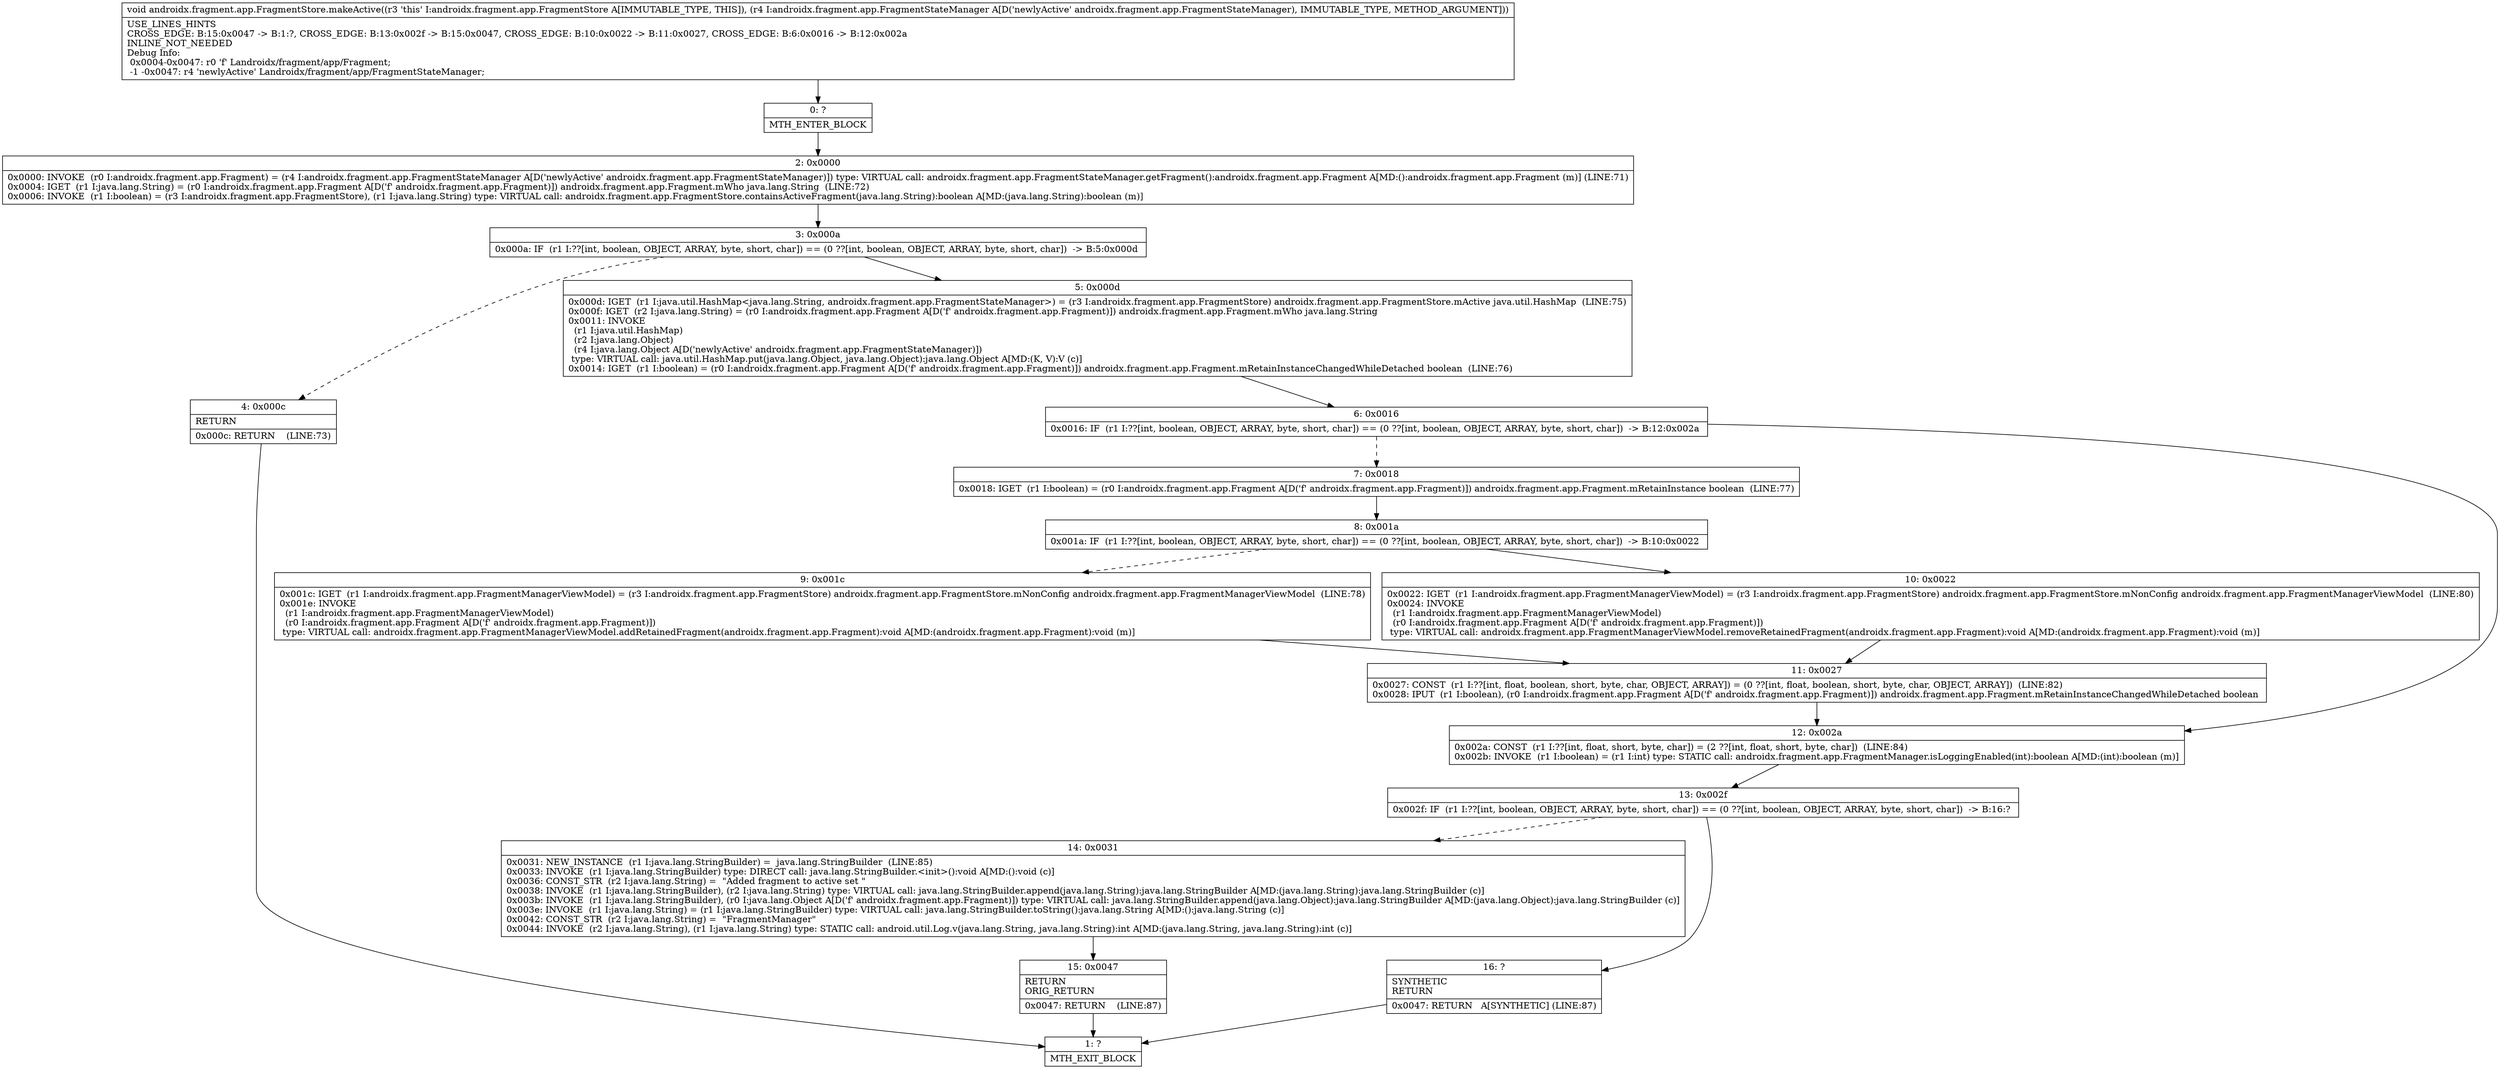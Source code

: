 digraph "CFG forandroidx.fragment.app.FragmentStore.makeActive(Landroidx\/fragment\/app\/FragmentStateManager;)V" {
Node_0 [shape=record,label="{0\:\ ?|MTH_ENTER_BLOCK\l}"];
Node_2 [shape=record,label="{2\:\ 0x0000|0x0000: INVOKE  (r0 I:androidx.fragment.app.Fragment) = (r4 I:androidx.fragment.app.FragmentStateManager A[D('newlyActive' androidx.fragment.app.FragmentStateManager)]) type: VIRTUAL call: androidx.fragment.app.FragmentStateManager.getFragment():androidx.fragment.app.Fragment A[MD:():androidx.fragment.app.Fragment (m)] (LINE:71)\l0x0004: IGET  (r1 I:java.lang.String) = (r0 I:androidx.fragment.app.Fragment A[D('f' androidx.fragment.app.Fragment)]) androidx.fragment.app.Fragment.mWho java.lang.String  (LINE:72)\l0x0006: INVOKE  (r1 I:boolean) = (r3 I:androidx.fragment.app.FragmentStore), (r1 I:java.lang.String) type: VIRTUAL call: androidx.fragment.app.FragmentStore.containsActiveFragment(java.lang.String):boolean A[MD:(java.lang.String):boolean (m)]\l}"];
Node_3 [shape=record,label="{3\:\ 0x000a|0x000a: IF  (r1 I:??[int, boolean, OBJECT, ARRAY, byte, short, char]) == (0 ??[int, boolean, OBJECT, ARRAY, byte, short, char])  \-\> B:5:0x000d \l}"];
Node_4 [shape=record,label="{4\:\ 0x000c|RETURN\l|0x000c: RETURN    (LINE:73)\l}"];
Node_1 [shape=record,label="{1\:\ ?|MTH_EXIT_BLOCK\l}"];
Node_5 [shape=record,label="{5\:\ 0x000d|0x000d: IGET  (r1 I:java.util.HashMap\<java.lang.String, androidx.fragment.app.FragmentStateManager\>) = (r3 I:androidx.fragment.app.FragmentStore) androidx.fragment.app.FragmentStore.mActive java.util.HashMap  (LINE:75)\l0x000f: IGET  (r2 I:java.lang.String) = (r0 I:androidx.fragment.app.Fragment A[D('f' androidx.fragment.app.Fragment)]) androidx.fragment.app.Fragment.mWho java.lang.String \l0x0011: INVOKE  \l  (r1 I:java.util.HashMap)\l  (r2 I:java.lang.Object)\l  (r4 I:java.lang.Object A[D('newlyActive' androidx.fragment.app.FragmentStateManager)])\l type: VIRTUAL call: java.util.HashMap.put(java.lang.Object, java.lang.Object):java.lang.Object A[MD:(K, V):V (c)]\l0x0014: IGET  (r1 I:boolean) = (r0 I:androidx.fragment.app.Fragment A[D('f' androidx.fragment.app.Fragment)]) androidx.fragment.app.Fragment.mRetainInstanceChangedWhileDetached boolean  (LINE:76)\l}"];
Node_6 [shape=record,label="{6\:\ 0x0016|0x0016: IF  (r1 I:??[int, boolean, OBJECT, ARRAY, byte, short, char]) == (0 ??[int, boolean, OBJECT, ARRAY, byte, short, char])  \-\> B:12:0x002a \l}"];
Node_7 [shape=record,label="{7\:\ 0x0018|0x0018: IGET  (r1 I:boolean) = (r0 I:androidx.fragment.app.Fragment A[D('f' androidx.fragment.app.Fragment)]) androidx.fragment.app.Fragment.mRetainInstance boolean  (LINE:77)\l}"];
Node_8 [shape=record,label="{8\:\ 0x001a|0x001a: IF  (r1 I:??[int, boolean, OBJECT, ARRAY, byte, short, char]) == (0 ??[int, boolean, OBJECT, ARRAY, byte, short, char])  \-\> B:10:0x0022 \l}"];
Node_9 [shape=record,label="{9\:\ 0x001c|0x001c: IGET  (r1 I:androidx.fragment.app.FragmentManagerViewModel) = (r3 I:androidx.fragment.app.FragmentStore) androidx.fragment.app.FragmentStore.mNonConfig androidx.fragment.app.FragmentManagerViewModel  (LINE:78)\l0x001e: INVOKE  \l  (r1 I:androidx.fragment.app.FragmentManagerViewModel)\l  (r0 I:androidx.fragment.app.Fragment A[D('f' androidx.fragment.app.Fragment)])\l type: VIRTUAL call: androidx.fragment.app.FragmentManagerViewModel.addRetainedFragment(androidx.fragment.app.Fragment):void A[MD:(androidx.fragment.app.Fragment):void (m)]\l}"];
Node_11 [shape=record,label="{11\:\ 0x0027|0x0027: CONST  (r1 I:??[int, float, boolean, short, byte, char, OBJECT, ARRAY]) = (0 ??[int, float, boolean, short, byte, char, OBJECT, ARRAY])  (LINE:82)\l0x0028: IPUT  (r1 I:boolean), (r0 I:androidx.fragment.app.Fragment A[D('f' androidx.fragment.app.Fragment)]) androidx.fragment.app.Fragment.mRetainInstanceChangedWhileDetached boolean \l}"];
Node_10 [shape=record,label="{10\:\ 0x0022|0x0022: IGET  (r1 I:androidx.fragment.app.FragmentManagerViewModel) = (r3 I:androidx.fragment.app.FragmentStore) androidx.fragment.app.FragmentStore.mNonConfig androidx.fragment.app.FragmentManagerViewModel  (LINE:80)\l0x0024: INVOKE  \l  (r1 I:androidx.fragment.app.FragmentManagerViewModel)\l  (r0 I:androidx.fragment.app.Fragment A[D('f' androidx.fragment.app.Fragment)])\l type: VIRTUAL call: androidx.fragment.app.FragmentManagerViewModel.removeRetainedFragment(androidx.fragment.app.Fragment):void A[MD:(androidx.fragment.app.Fragment):void (m)]\l}"];
Node_12 [shape=record,label="{12\:\ 0x002a|0x002a: CONST  (r1 I:??[int, float, short, byte, char]) = (2 ??[int, float, short, byte, char])  (LINE:84)\l0x002b: INVOKE  (r1 I:boolean) = (r1 I:int) type: STATIC call: androidx.fragment.app.FragmentManager.isLoggingEnabled(int):boolean A[MD:(int):boolean (m)]\l}"];
Node_13 [shape=record,label="{13\:\ 0x002f|0x002f: IF  (r1 I:??[int, boolean, OBJECT, ARRAY, byte, short, char]) == (0 ??[int, boolean, OBJECT, ARRAY, byte, short, char])  \-\> B:16:? \l}"];
Node_14 [shape=record,label="{14\:\ 0x0031|0x0031: NEW_INSTANCE  (r1 I:java.lang.StringBuilder) =  java.lang.StringBuilder  (LINE:85)\l0x0033: INVOKE  (r1 I:java.lang.StringBuilder) type: DIRECT call: java.lang.StringBuilder.\<init\>():void A[MD:():void (c)]\l0x0036: CONST_STR  (r2 I:java.lang.String) =  \"Added fragment to active set \" \l0x0038: INVOKE  (r1 I:java.lang.StringBuilder), (r2 I:java.lang.String) type: VIRTUAL call: java.lang.StringBuilder.append(java.lang.String):java.lang.StringBuilder A[MD:(java.lang.String):java.lang.StringBuilder (c)]\l0x003b: INVOKE  (r1 I:java.lang.StringBuilder), (r0 I:java.lang.Object A[D('f' androidx.fragment.app.Fragment)]) type: VIRTUAL call: java.lang.StringBuilder.append(java.lang.Object):java.lang.StringBuilder A[MD:(java.lang.Object):java.lang.StringBuilder (c)]\l0x003e: INVOKE  (r1 I:java.lang.String) = (r1 I:java.lang.StringBuilder) type: VIRTUAL call: java.lang.StringBuilder.toString():java.lang.String A[MD:():java.lang.String (c)]\l0x0042: CONST_STR  (r2 I:java.lang.String) =  \"FragmentManager\" \l0x0044: INVOKE  (r2 I:java.lang.String), (r1 I:java.lang.String) type: STATIC call: android.util.Log.v(java.lang.String, java.lang.String):int A[MD:(java.lang.String, java.lang.String):int (c)]\l}"];
Node_15 [shape=record,label="{15\:\ 0x0047|RETURN\lORIG_RETURN\l|0x0047: RETURN    (LINE:87)\l}"];
Node_16 [shape=record,label="{16\:\ ?|SYNTHETIC\lRETURN\l|0x0047: RETURN   A[SYNTHETIC] (LINE:87)\l}"];
MethodNode[shape=record,label="{void androidx.fragment.app.FragmentStore.makeActive((r3 'this' I:androidx.fragment.app.FragmentStore A[IMMUTABLE_TYPE, THIS]), (r4 I:androidx.fragment.app.FragmentStateManager A[D('newlyActive' androidx.fragment.app.FragmentStateManager), IMMUTABLE_TYPE, METHOD_ARGUMENT]))  | USE_LINES_HINTS\lCROSS_EDGE: B:15:0x0047 \-\> B:1:?, CROSS_EDGE: B:13:0x002f \-\> B:15:0x0047, CROSS_EDGE: B:10:0x0022 \-\> B:11:0x0027, CROSS_EDGE: B:6:0x0016 \-\> B:12:0x002a\lINLINE_NOT_NEEDED\lDebug Info:\l  0x0004\-0x0047: r0 'f' Landroidx\/fragment\/app\/Fragment;\l  \-1 \-0x0047: r4 'newlyActive' Landroidx\/fragment\/app\/FragmentStateManager;\l}"];
MethodNode -> Node_0;Node_0 -> Node_2;
Node_2 -> Node_3;
Node_3 -> Node_4[style=dashed];
Node_3 -> Node_5;
Node_4 -> Node_1;
Node_5 -> Node_6;
Node_6 -> Node_7[style=dashed];
Node_6 -> Node_12;
Node_7 -> Node_8;
Node_8 -> Node_9[style=dashed];
Node_8 -> Node_10;
Node_9 -> Node_11;
Node_11 -> Node_12;
Node_10 -> Node_11;
Node_12 -> Node_13;
Node_13 -> Node_14[style=dashed];
Node_13 -> Node_16;
Node_14 -> Node_15;
Node_15 -> Node_1;
Node_16 -> Node_1;
}

